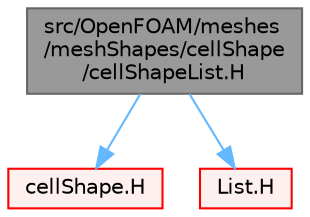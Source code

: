 digraph "src/OpenFOAM/meshes/meshShapes/cellShape/cellShapeList.H"
{
 // LATEX_PDF_SIZE
  bgcolor="transparent";
  edge [fontname=Helvetica,fontsize=10,labelfontname=Helvetica,labelfontsize=10];
  node [fontname=Helvetica,fontsize=10,shape=box,height=0.2,width=0.4];
  Node1 [id="Node000001",label="src/OpenFOAM/meshes\l/meshShapes/cellShape\l/cellShapeList.H",height=0.2,width=0.4,color="gray40", fillcolor="grey60", style="filled", fontcolor="black",tooltip=" "];
  Node1 -> Node2 [id="edge1_Node000001_Node000002",color="steelblue1",style="solid",tooltip=" "];
  Node2 [id="Node000002",label="cellShape.H",height=0.2,width=0.4,color="red", fillcolor="#FFF0F0", style="filled",URL="$cellShape_8H.html",tooltip=" "];
  Node1 -> Node92 [id="edge2_Node000001_Node000092",color="steelblue1",style="solid",tooltip=" "];
  Node92 [id="Node000092",label="List.H",height=0.2,width=0.4,color="red", fillcolor="#FFF0F0", style="filled",URL="$List_8H.html",tooltip=" "];
}
